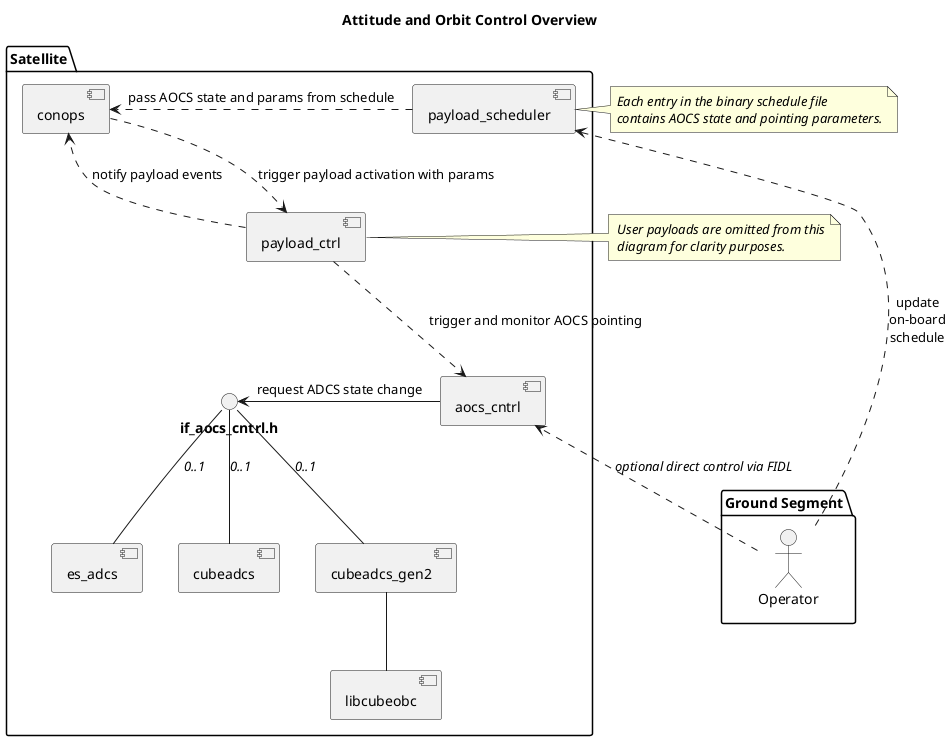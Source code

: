 @startuml
title Attitude and Orbit Control Overview

package "Ground Segment" {
:Operator: as op
}

package "Satellite" {

[payload_scheduler] as PS
[conops]
[payload_ctrl] as PC

[aocs_cntrl] as AC
[cubeadcs] as gen_1
[cubeadcs_gen2] as gen_2
[libcubeobc] as gen_2_drv
[es_adcs]
() "<b>if_aocs_cntrl.h" as if_aocs
}

op ..up..> PS : update\non-board\nschedule

PS .> conops : pass AOCS state and params from schedule
conops .> PC : trigger payload activation with params
PC ..> conops : notify payload events
PC ..> [AC] : trigger and monitor AOCS pointing
AC -right-> if_aocs : request ADCS state change
gen_1 -up- if_aocs : <i>0..1
gen_2 -up- if_aocs : <i>0..1
gen_2 -down- gen_2_drv
es_adcs -up- if_aocs : <i>0..1
op .> AC : <i>optional direct control via FIDL

note right of PS
    <i>Each entry in the binary schedule file
    <i>contains AOCS state and pointing parameters.
end note

note left of PC
	<i> User payloads are omitted from this
	<i> diagram for clarity purposes.
end note

@enduml